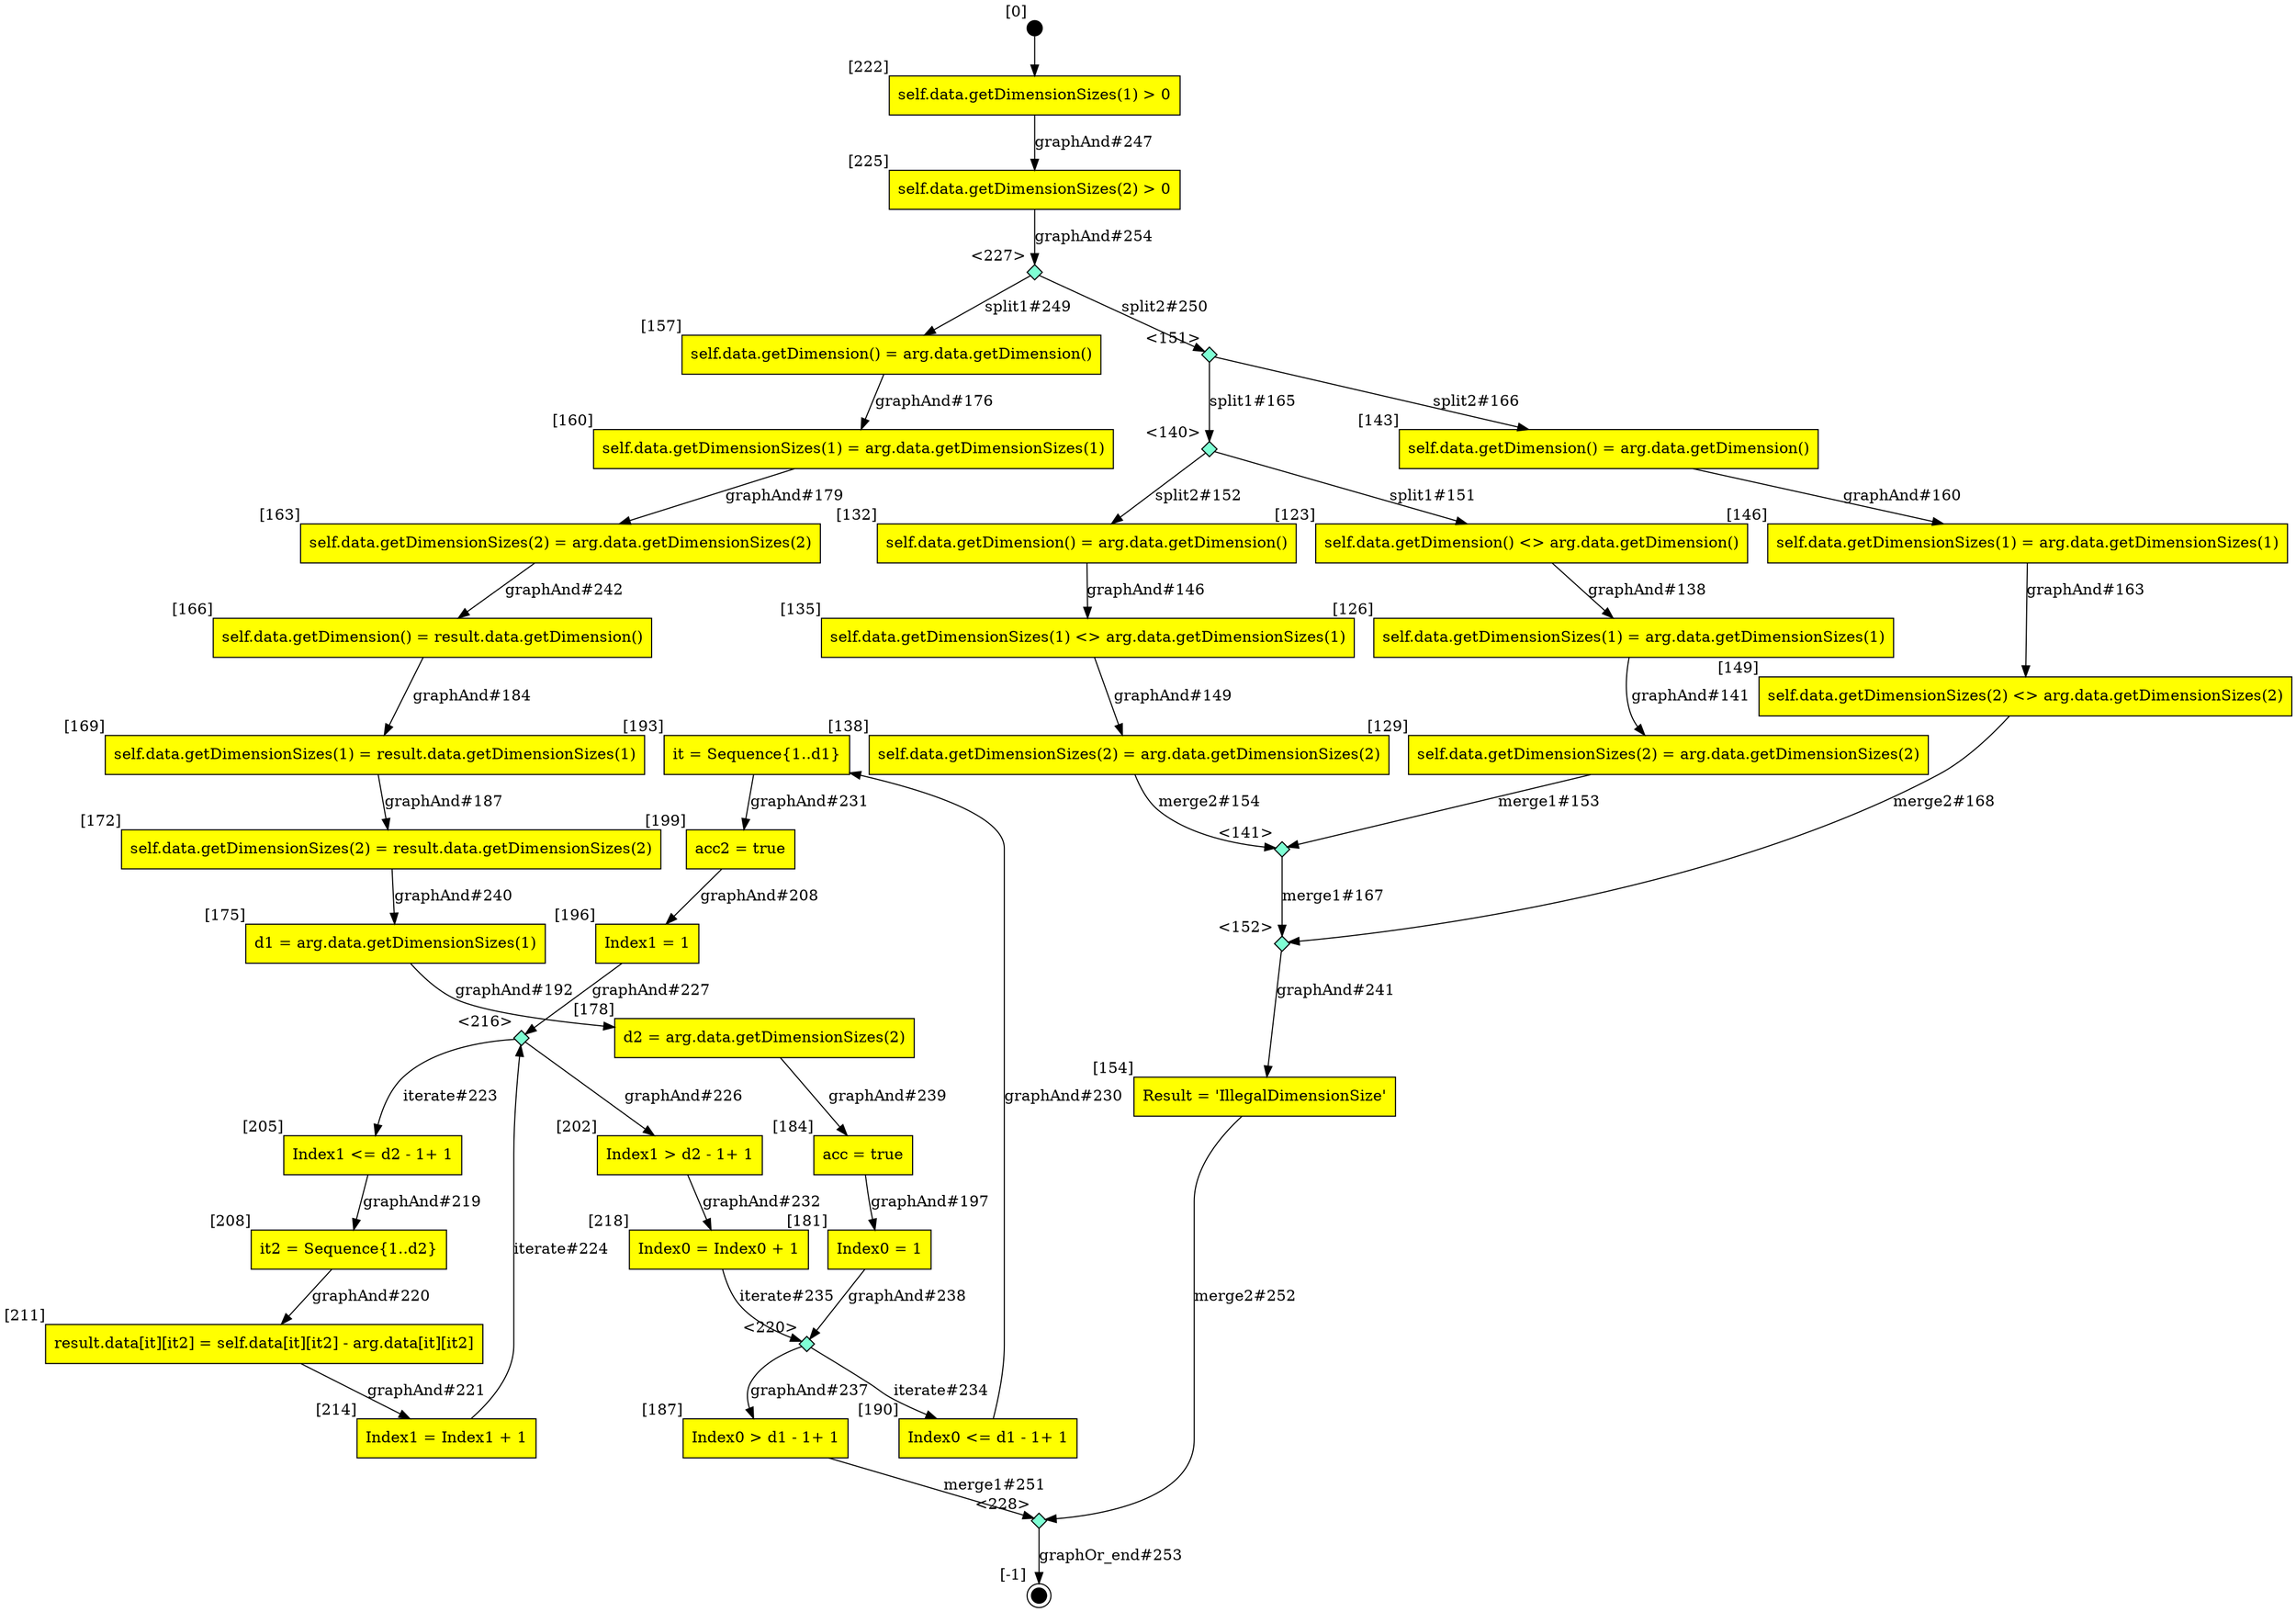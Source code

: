 digraph CLG {
  193 [shape="box", label="it = Sequence{1..d1}", style=filled, fillcolor=yellow, xlabel="[193]"];
  129 [shape="box", label="self.data.getDimensionSizes(2) = arg.data.getDimensionSizes(2)", style=filled, fillcolor=yellow, xlabel="[129]"];
  196 [shape="box", label="Index1 = 1", style=filled, fillcolor=yellow, xlabel="[196]"];
  132 [shape="box", label="self.data.getDimension() = arg.data.getDimension()", style=filled, fillcolor=yellow, xlabel="[132]"];
  199 [shape="box", label="acc2 = true", style=filled, fillcolor=yellow, xlabel="[199]"];
  135 [shape="box", label="self.data.getDimensionSizes(1) <> arg.data.getDimensionSizes(1)", style=filled, fillcolor=yellow, xlabel="[135]"];
  202 [shape="box", label="Index1 > d2 - 1+ 1", style=filled, fillcolor=yellow, xlabel="[202]"];
  138 [shape="box", label="self.data.getDimensionSizes(2) = arg.data.getDimensionSizes(2)", style=filled, fillcolor=yellow, xlabel="[138]"];
  140 [shape="diamond", label="", xlabel="<140>", style=filled, fillcolor=aquamarine, fixedsize=true, width=.2, height=.2];
  205 [shape="box", label="Index1 <= d2 - 1+ 1", style=filled, fillcolor=yellow, xlabel="[205]"];
  141 [shape="diamond", label="", xlabel="<141>", style=filled, fillcolor=aquamarine, fixedsize=true, width=.2, height=.2];
  143 [shape="box", label="self.data.getDimension() = arg.data.getDimension()", style=filled, fillcolor=yellow, xlabel="[143]"];
  208 [shape="box", label="it2 = Sequence{1..d2}", style=filled, fillcolor=yellow, xlabel="[208]"];
  146 [shape="box", label="self.data.getDimensionSizes(1) = arg.data.getDimensionSizes(1)", style=filled, fillcolor=yellow, xlabel="[146]"];
  211 [shape="box", label="result.data[it][it2] = self.data[it][it2] - arg.data[it][it2]", style=filled, fillcolor=yellow, xlabel="[211]"];
  149 [shape="box", label="self.data.getDimensionSizes(2) <> arg.data.getDimensionSizes(2)", style=filled, fillcolor=yellow, xlabel="[149]"];
  214 [shape="box", label="Index1 = Index1 + 1", style=filled, fillcolor=yellow, xlabel="[214]"];
  151 [shape="diamond", label="", xlabel="<151>", style=filled, fillcolor=aquamarine, fixedsize=true, width=.2, height=.2];
  216 [shape="diamond", label="", xlabel="<216>", style=filled, fillcolor=aquamarine, fixedsize=true, width=.2, height=.2];
  152 [shape="diamond", label="", xlabel="<152>", style=filled, fillcolor=aquamarine, fixedsize=true, width=.2, height=.2];
  218 [shape="box", label="Index0 = Index0 + 1", style=filled, fillcolor=yellow, xlabel="[218]"];
  154 [shape="box", label="Result = 'IllegalDimensionSize'", style=filled, fillcolor=yellow, xlabel="[154]"];
  155 [style=filled, fillcolor=black, shape="doublecircle", label="", fixedsize=true, width=.2, height=.2, xlabel="[-1]"];
  220 [shape="diamond", label="", xlabel="<220>", style=filled, fillcolor=aquamarine, fixedsize=true, width=.2, height=.2];
  221 [style=filled, fillcolor=black, shape="circle", label="", fixedsize=true, width=.2, height=.2, xlabel="[0]"];
  157 [shape="box", label="self.data.getDimension() = arg.data.getDimension()", style=filled, fillcolor=yellow, xlabel="[157]"];
  222 [shape="box", label="self.data.getDimensionSizes(1) > 0", style=filled, fillcolor=yellow, xlabel="[222]"];
  160 [shape="box", label="self.data.getDimensionSizes(1) = arg.data.getDimensionSizes(1)", style=filled, fillcolor=yellow, xlabel="[160]"];
  225 [shape="box", label="self.data.getDimensionSizes(2) > 0", style=filled, fillcolor=yellow, xlabel="[225]"];
  163 [shape="box", label="self.data.getDimensionSizes(2) = arg.data.getDimensionSizes(2)", style=filled, fillcolor=yellow, xlabel="[163]"];
  227 [shape="diamond", label="", xlabel="<227>", style=filled, fillcolor=aquamarine, fixedsize=true, width=.2, height=.2];
  228 [shape="diamond", label="", xlabel="<228>", style=filled, fillcolor=aquamarine, fixedsize=true, width=.2, height=.2];
  166 [shape="box", label="self.data.getDimension() = result.data.getDimension()", style=filled, fillcolor=yellow, xlabel="[166]"];
  169 [shape="box", label="self.data.getDimensionSizes(1) = result.data.getDimensionSizes(1)", style=filled, fillcolor=yellow, xlabel="[169]"];
  172 [shape="box", label="self.data.getDimensionSizes(2) = result.data.getDimensionSizes(2)", style=filled, fillcolor=yellow, xlabel="[172]"];
  175 [shape="box", label="d1 = arg.data.getDimensionSizes(1)", style=filled, fillcolor=yellow, xlabel="[175]"];
  178 [shape="box", label="d2 = arg.data.getDimensionSizes(2)", style=filled, fillcolor=yellow, xlabel="[178]"];
  181 [shape="box", label="Index0 = 1", style=filled, fillcolor=yellow, xlabel="[181]"];
  184 [shape="box", label="acc = true", style=filled, fillcolor=yellow, xlabel="[184]"];
  187 [shape="box", label="Index0 > d1 - 1+ 1", style=filled, fillcolor=yellow, xlabel="[187]"];
  123 [shape="box", label="self.data.getDimension() <> arg.data.getDimension()", style=filled, fillcolor=yellow, xlabel="[123]"];
  190 [shape="box", label="Index0 <= d1 - 1+ 1", style=filled, fillcolor=yellow, xlabel="[190]"];
  126 [shape="box", label="self.data.getDimensionSizes(1) = arg.data.getDimensionSizes(1)", style=filled, fillcolor=yellow, xlabel="[126]"];
  175 -> 178[label="graphAnd#192"];
  184 -> 181[label="graphAnd#197"];
  123 -> 126[label="graphAnd#138"];
  126 -> 129[label="graphAnd#141"];
  199 -> 196[label="graphAnd#208"];
  132 -> 135[label="graphAnd#146"];
  135 -> 138[label="graphAnd#149"];
  140 -> 123[label="split1#151"];
  140 -> 132[label="split2#152"];
  129 -> 141[label="merge1#153"];
  138 -> 141[label="merge2#154"];
  205 -> 208[label="graphAnd#219"];
  208 -> 211[label="graphAnd#220"];
  211 -> 214[label="graphAnd#221"];
  216 -> 205[label="iterate#223"];
  214 -> 216[label="iterate#224"];
  143 -> 146[label="graphAnd#160"];
  216 -> 202[label="graphAnd#226"];
  196 -> 216[label="graphAnd#227"];
  146 -> 149[label="graphAnd#163"];
  151 -> 140[label="split1#165"];
  190 -> 193[label="graphAnd#230"];
  151 -> 143[label="split2#166"];
  193 -> 199[label="graphAnd#231"];
  141 -> 152[label="merge1#167"];
  202 -> 218[label="graphAnd#232"];
  149 -> 152[label="merge2#168"];
  220 -> 190[label="iterate#234"];
  218 -> 220[label="iterate#235"];
  220 -> 187[label="graphAnd#237"];
  181 -> 220[label="graphAnd#238"];
  178 -> 184[label="graphAnd#239"];
  172 -> 175[label="graphAnd#240"];
  157 -> 160[label="graphAnd#176"];
  152 -> 154[label="graphAnd#241"];
  163 -> 166[label="graphAnd#242"];
  221 -> 222;
  160 -> 163[label="graphAnd#179"];
  222 -> 225[label="graphAnd#247"];
  166 -> 169[label="graphAnd#184"];
  227 -> 157[label="split1#249"];
  227 -> 151[label="split2#250"];
  169 -> 172[label="graphAnd#187"];
  187 -> 228[label="merge1#251"];
  154 -> 228[label="merge2#252"];
  228 -> 155[label="graphOr_end#253"];
  225 -> 227[label="graphAnd#254"];
}
